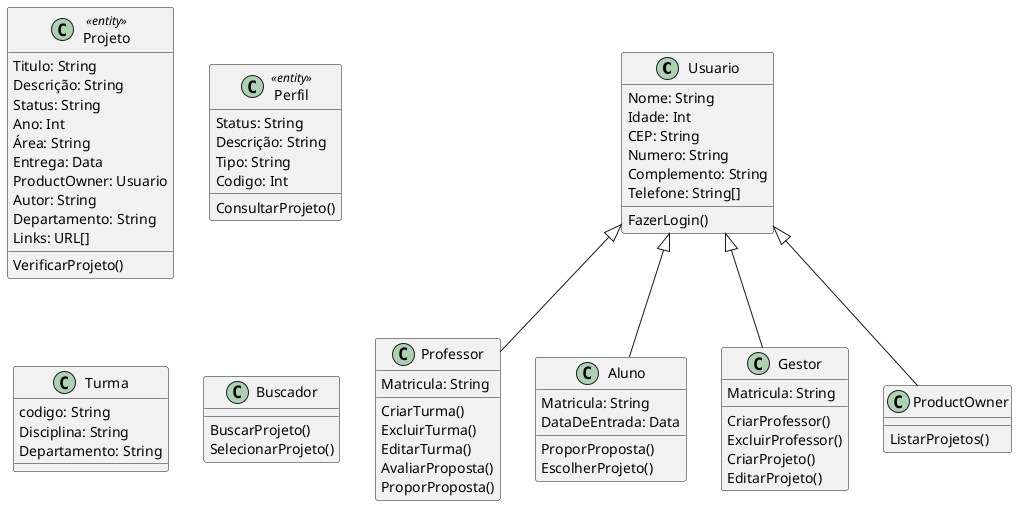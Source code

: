 @startuml
class Usuario {
    Nome: String
    Idade: Int
    CEP: String
    Numero: String
    Complemento: String
    Telefone: String[]

    FazerLogin()
}

class Professor {
    Matricula: String 

    CriarTurma()
    ExcluirTurma()
    EditarTurma()
    AvaliarProposta()
    ProporProposta()
}

class Aluno {
    Matricula: String
    DataDeEntrada: Data

    ProporProposta()
    EscolherProjeto()
}

class Gestor {
    Matricula: String

    CriarProfessor()
    ExcluirProfessor()
    CriarProjeto()
    EditarProjeto()
}

class Projeto <<entity>> {
    Titulo: String
    Descrição: String
    Status: String
    Ano: Int
    Área: String
    Entrega: Data
    ProductOwner: Usuario
    Autor: String
    Departamento: String
    Links: URL[]

    VerificarProjeto()
}

class Perfil <<entity>> {
    Status: String
    Descrição: String
    Tipo: String
    Codigo: Int
    
    ConsultarProjeto()
}

class Turma {
    codigo: String
    Disciplina: String
    Departamento: String
}

class Buscador {
    BuscarProjeto()
    SelecionarProjeto()
}

class ProductOwner {
    ListarProjetos()
}

Usuario <|-- Professor
Usuario <|-- Aluno
Usuario <|-- Gestor
Usuario <|-- ProductOwner

@enduml
